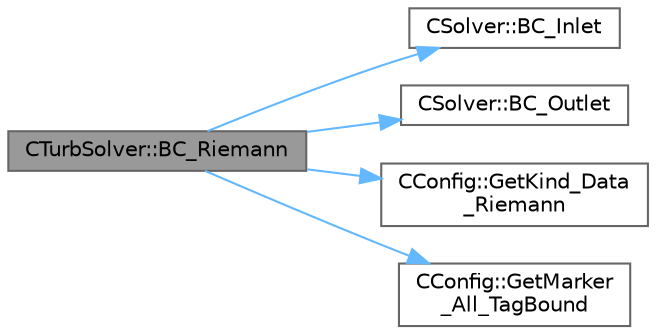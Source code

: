 digraph "CTurbSolver::BC_Riemann"
{
 // LATEX_PDF_SIZE
  bgcolor="transparent";
  edge [fontname=Helvetica,fontsize=10,labelfontname=Helvetica,labelfontsize=10];
  node [fontname=Helvetica,fontsize=10,shape=box,height=0.2,width=0.4];
  rankdir="LR";
  Node1 [id="Node000001",label="CTurbSolver::BC_Riemann",height=0.2,width=0.4,color="gray40", fillcolor="grey60", style="filled", fontcolor="black",tooltip="Impose via the residual the Euler wall boundary condition."];
  Node1 -> Node2 [id="edge1_Node000001_Node000002",color="steelblue1",style="solid",tooltip=" "];
  Node2 [id="Node000002",label="CSolver::BC_Inlet",height=0.2,width=0.4,color="grey40", fillcolor="white", style="filled",URL="$classCSolver.html#a94825a483faefdc2d4de0ee06827d8d5",tooltip="A virtual member."];
  Node1 -> Node3 [id="edge2_Node000001_Node000003",color="steelblue1",style="solid",tooltip=" "];
  Node3 [id="Node000003",label="CSolver::BC_Outlet",height=0.2,width=0.4,color="grey40", fillcolor="white", style="filled",URL="$classCSolver.html#abe63c6057695d29b2c4d1a1f49c223a9",tooltip="A virtual member."];
  Node1 -> Node4 [id="edge3_Node000001_Node000004",color="steelblue1",style="solid",tooltip=" "];
  Node4 [id="Node000004",label="CConfig::GetKind_Data\l_Riemann",height=0.2,width=0.4,color="grey40", fillcolor="white", style="filled",URL="$classCConfig.html#add316d9d3df8e7ad23763a203add8dc0",tooltip="Get Kind Data of Riemann boundary."];
  Node1 -> Node5 [id="edge4_Node000001_Node000005",color="steelblue1",style="solid",tooltip=" "];
  Node5 [id="Node000005",label="CConfig::GetMarker\l_All_TagBound",height=0.2,width=0.4,color="grey40", fillcolor="white", style="filled",URL="$classCConfig.html#ab8c9c1f45950a29355be4ff357049440",tooltip="Get the index of the surface defined in the geometry file."];
}
